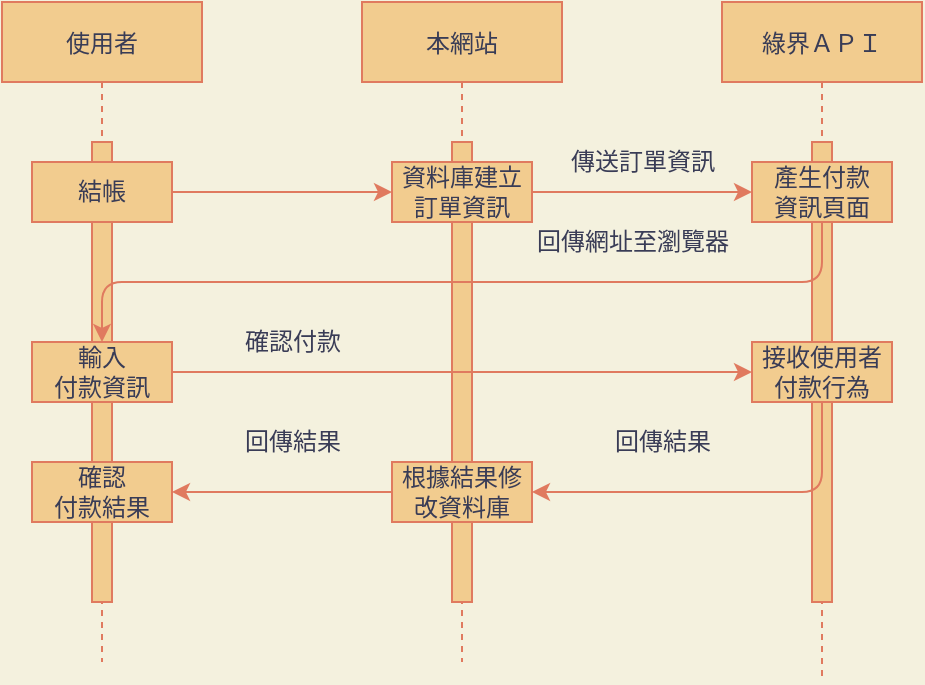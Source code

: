 <mxfile version="17.2.4" type="device"><diagram id="kgpKYQtTHZ0yAKxKKP6v" name="Page-1"><mxGraphModel dx="1596" dy="394" grid="1" gridSize="10" guides="1" tooltips="1" connect="1" arrows="1" fold="1" page="1" pageScale="1" pageWidth="850" pageHeight="1100" background="#F4F1DE" math="0" shadow="0"><root><mxCell id="0"/><mxCell id="1" parent="0"/><mxCell id="3nuBFxr9cyL0pnOWT2aG-1" value="本網站" style="shape=umlLifeline;perimeter=lifelinePerimeter;container=1;collapsible=0;recursiveResize=0;rounded=0;shadow=0;strokeWidth=1;fillColor=#F2CC8F;strokeColor=#E07A5F;fontColor=#393C56;" parent="1" vertex="1"><mxGeometry x="120" y="80" width="100" height="330" as="geometry"/></mxCell><mxCell id="3nuBFxr9cyL0pnOWT2aG-2" value="" style="points=[];perimeter=orthogonalPerimeter;rounded=0;shadow=0;strokeWidth=1;fillColor=#F2CC8F;strokeColor=#E07A5F;fontColor=#393C56;" parent="3nuBFxr9cyL0pnOWT2aG-1" vertex="1"><mxGeometry x="45" y="70" width="10" height="230" as="geometry"/></mxCell><mxCell id="C3-3mY-8Mc0pu1cT_fHp-1" value="資料庫建立訂單資訊" style="rounded=0;whiteSpace=wrap;html=1;sketch=0;fontColor=#393C56;strokeColor=#E07A5F;fillColor=#F2CC8F;" vertex="1" parent="3nuBFxr9cyL0pnOWT2aG-1"><mxGeometry x="15" y="80" width="70" height="30" as="geometry"/></mxCell><mxCell id="C3-3mY-8Mc0pu1cT_fHp-21" value="根據結果修改資料庫" style="rounded=0;whiteSpace=wrap;html=1;sketch=0;fontColor=#393C56;strokeColor=#E07A5F;fillColor=#F2CC8F;" vertex="1" parent="3nuBFxr9cyL0pnOWT2aG-1"><mxGeometry x="15" y="230" width="70" height="30" as="geometry"/></mxCell><mxCell id="3nuBFxr9cyL0pnOWT2aG-5" value="綠界ＡＰＩ" style="shape=umlLifeline;perimeter=lifelinePerimeter;container=1;collapsible=0;recursiveResize=0;rounded=0;shadow=0;strokeWidth=1;fillColor=#F2CC8F;strokeColor=#E07A5F;fontColor=#393C56;" parent="1" vertex="1"><mxGeometry x="300" y="80" width="100" height="340" as="geometry"/></mxCell><mxCell id="3nuBFxr9cyL0pnOWT2aG-6" value="" style="points=[];perimeter=orthogonalPerimeter;rounded=0;shadow=0;strokeWidth=1;fillColor=#F2CC8F;strokeColor=#E07A5F;fontColor=#393C56;" parent="3nuBFxr9cyL0pnOWT2aG-5" vertex="1"><mxGeometry x="45" y="70" width="10" height="230" as="geometry"/></mxCell><mxCell id="C3-3mY-8Mc0pu1cT_fHp-3" value="產生付款&lt;br&gt;資訊頁面" style="rounded=0;whiteSpace=wrap;html=1;sketch=0;fontColor=#393C56;strokeColor=#E07A5F;fillColor=#F2CC8F;" vertex="1" parent="3nuBFxr9cyL0pnOWT2aG-5"><mxGeometry x="15" y="80" width="70" height="30" as="geometry"/></mxCell><mxCell id="C3-3mY-8Mc0pu1cT_fHp-16" value="接收使用者付款行為" style="rounded=0;whiteSpace=wrap;html=1;sketch=0;fontColor=#393C56;strokeColor=#E07A5F;fillColor=#F2CC8F;" vertex="1" parent="3nuBFxr9cyL0pnOWT2aG-5"><mxGeometry x="15" y="170" width="70" height="30" as="geometry"/></mxCell><mxCell id="C3-3mY-8Mc0pu1cT_fHp-4" value="" style="endArrow=classic;html=1;rounded=1;sketch=0;fontColor=#393C56;strokeColor=#E07A5F;fillColor=#F2CC8F;curved=0;exitX=1;exitY=0.5;exitDx=0;exitDy=0;entryX=0;entryY=0.5;entryDx=0;entryDy=0;" edge="1" parent="1" source="C3-3mY-8Mc0pu1cT_fHp-1" target="C3-3mY-8Mc0pu1cT_fHp-3"><mxGeometry width="50" height="50" relative="1" as="geometry"><mxPoint x="230" y="280" as="sourcePoint"/><mxPoint x="280" y="230" as="targetPoint"/></mxGeometry></mxCell><mxCell id="C3-3mY-8Mc0pu1cT_fHp-6" value="傳送訂單資訊" style="text;html=1;align=center;verticalAlign=middle;resizable=0;points=[];autosize=1;strokeColor=none;fillColor=none;fontColor=#393C56;" vertex="1" parent="1"><mxGeometry x="215" y="150" width="90" height="20" as="geometry"/></mxCell><mxCell id="C3-3mY-8Mc0pu1cT_fHp-7" value="使用者" style="shape=umlLifeline;perimeter=lifelinePerimeter;container=1;collapsible=0;recursiveResize=0;rounded=0;shadow=0;strokeWidth=1;fillColor=#F2CC8F;strokeColor=#E07A5F;fontColor=#393C56;" vertex="1" parent="1"><mxGeometry x="-60" y="80" width="100" height="330" as="geometry"/></mxCell><mxCell id="C3-3mY-8Mc0pu1cT_fHp-8" value="" style="points=[];perimeter=orthogonalPerimeter;rounded=0;shadow=0;strokeWidth=1;fillColor=#F2CC8F;strokeColor=#E07A5F;fontColor=#393C56;" vertex="1" parent="C3-3mY-8Mc0pu1cT_fHp-7"><mxGeometry x="45" y="70" width="10" height="230" as="geometry"/></mxCell><mxCell id="C3-3mY-8Mc0pu1cT_fHp-10" value="結帳" style="rounded=0;whiteSpace=wrap;html=1;sketch=0;fontColor=#393C56;strokeColor=#E07A5F;fillColor=#F2CC8F;" vertex="1" parent="C3-3mY-8Mc0pu1cT_fHp-7"><mxGeometry x="15" y="80" width="70" height="30" as="geometry"/></mxCell><mxCell id="C3-3mY-8Mc0pu1cT_fHp-12" value="輸入&lt;br&gt;付款資訊" style="rounded=0;whiteSpace=wrap;html=1;sketch=0;fontColor=#393C56;strokeColor=#E07A5F;fillColor=#F2CC8F;" vertex="1" parent="C3-3mY-8Mc0pu1cT_fHp-7"><mxGeometry x="15" y="170" width="70" height="30" as="geometry"/></mxCell><mxCell id="C3-3mY-8Mc0pu1cT_fHp-24" value="確認&lt;br&gt;付款結果" style="rounded=0;whiteSpace=wrap;html=1;sketch=0;fontColor=#393C56;strokeColor=#E07A5F;fillColor=#F2CC8F;" vertex="1" parent="C3-3mY-8Mc0pu1cT_fHp-7"><mxGeometry x="15" y="230" width="70" height="30" as="geometry"/></mxCell><mxCell id="C3-3mY-8Mc0pu1cT_fHp-11" value="" style="endArrow=classic;html=1;rounded=1;sketch=0;fontColor=#393C56;strokeColor=#E07A5F;fillColor=#F2CC8F;curved=0;exitX=1;exitY=0.5;exitDx=0;exitDy=0;entryX=0;entryY=0.5;entryDx=0;entryDy=0;" edge="1" parent="1" source="C3-3mY-8Mc0pu1cT_fHp-10" target="C3-3mY-8Mc0pu1cT_fHp-1"><mxGeometry width="50" height="50" relative="1" as="geometry"><mxPoint x="30" y="180" as="sourcePoint"/><mxPoint x="140" y="180" as="targetPoint"/></mxGeometry></mxCell><mxCell id="C3-3mY-8Mc0pu1cT_fHp-14" style="edgeStyle=orthogonalEdgeStyle;curved=0;rounded=1;sketch=0;orthogonalLoop=1;jettySize=auto;html=1;entryX=0.5;entryY=0;entryDx=0;entryDy=0;fontColor=#393C56;strokeColor=#E07A5F;fillColor=#F2CC8F;" edge="1" parent="1" source="C3-3mY-8Mc0pu1cT_fHp-3" target="C3-3mY-8Mc0pu1cT_fHp-12"><mxGeometry relative="1" as="geometry"><Array as="points"><mxPoint x="350" y="220"/><mxPoint x="-10" y="220"/></Array></mxGeometry></mxCell><mxCell id="C3-3mY-8Mc0pu1cT_fHp-15" value="回傳網址至瀏覽器" style="text;html=1;align=center;verticalAlign=middle;resizable=0;points=[];autosize=1;strokeColor=none;fillColor=none;fontColor=#393C56;" vertex="1" parent="1"><mxGeometry x="200" y="190" width="110" height="20" as="geometry"/></mxCell><mxCell id="C3-3mY-8Mc0pu1cT_fHp-17" style="edgeStyle=orthogonalEdgeStyle;curved=0;rounded=1;sketch=0;orthogonalLoop=1;jettySize=auto;html=1;fontColor=#393C56;strokeColor=#E07A5F;fillColor=#F2CC8F;" edge="1" parent="1" source="C3-3mY-8Mc0pu1cT_fHp-12" target="C3-3mY-8Mc0pu1cT_fHp-16"><mxGeometry relative="1" as="geometry"/></mxCell><mxCell id="C3-3mY-8Mc0pu1cT_fHp-18" value="確認付款" style="text;html=1;align=center;verticalAlign=middle;resizable=0;points=[];autosize=1;strokeColor=none;fillColor=none;fontColor=#393C56;" vertex="1" parent="1"><mxGeometry x="55" y="240" width="60" height="20" as="geometry"/></mxCell><mxCell id="C3-3mY-8Mc0pu1cT_fHp-22" style="edgeStyle=orthogonalEdgeStyle;curved=0;rounded=1;sketch=0;orthogonalLoop=1;jettySize=auto;html=1;entryX=1;entryY=0.5;entryDx=0;entryDy=0;fontColor=#393C56;strokeColor=#E07A5F;fillColor=#F2CC8F;" edge="1" parent="1" source="C3-3mY-8Mc0pu1cT_fHp-16" target="C3-3mY-8Mc0pu1cT_fHp-21"><mxGeometry relative="1" as="geometry"><Array as="points"><mxPoint x="350" y="325"/></Array></mxGeometry></mxCell><mxCell id="C3-3mY-8Mc0pu1cT_fHp-23" value="回傳結果" style="text;html=1;align=center;verticalAlign=middle;resizable=0;points=[];autosize=1;strokeColor=none;fillColor=none;fontColor=#393C56;" vertex="1" parent="1"><mxGeometry x="240" y="290" width="60" height="20" as="geometry"/></mxCell><mxCell id="C3-3mY-8Mc0pu1cT_fHp-25" style="edgeStyle=orthogonalEdgeStyle;curved=0;rounded=1;sketch=0;orthogonalLoop=1;jettySize=auto;html=1;entryX=1;entryY=0.5;entryDx=0;entryDy=0;fontColor=#393C56;strokeColor=#E07A5F;fillColor=#F2CC8F;" edge="1" parent="1" source="C3-3mY-8Mc0pu1cT_fHp-21" target="C3-3mY-8Mc0pu1cT_fHp-24"><mxGeometry relative="1" as="geometry"/></mxCell><mxCell id="C3-3mY-8Mc0pu1cT_fHp-26" value="回傳結果" style="text;html=1;align=center;verticalAlign=middle;resizable=0;points=[];autosize=1;strokeColor=none;fillColor=none;fontColor=#393C56;" vertex="1" parent="1"><mxGeometry x="55" y="290" width="60" height="20" as="geometry"/></mxCell></root></mxGraphModel></diagram></mxfile>